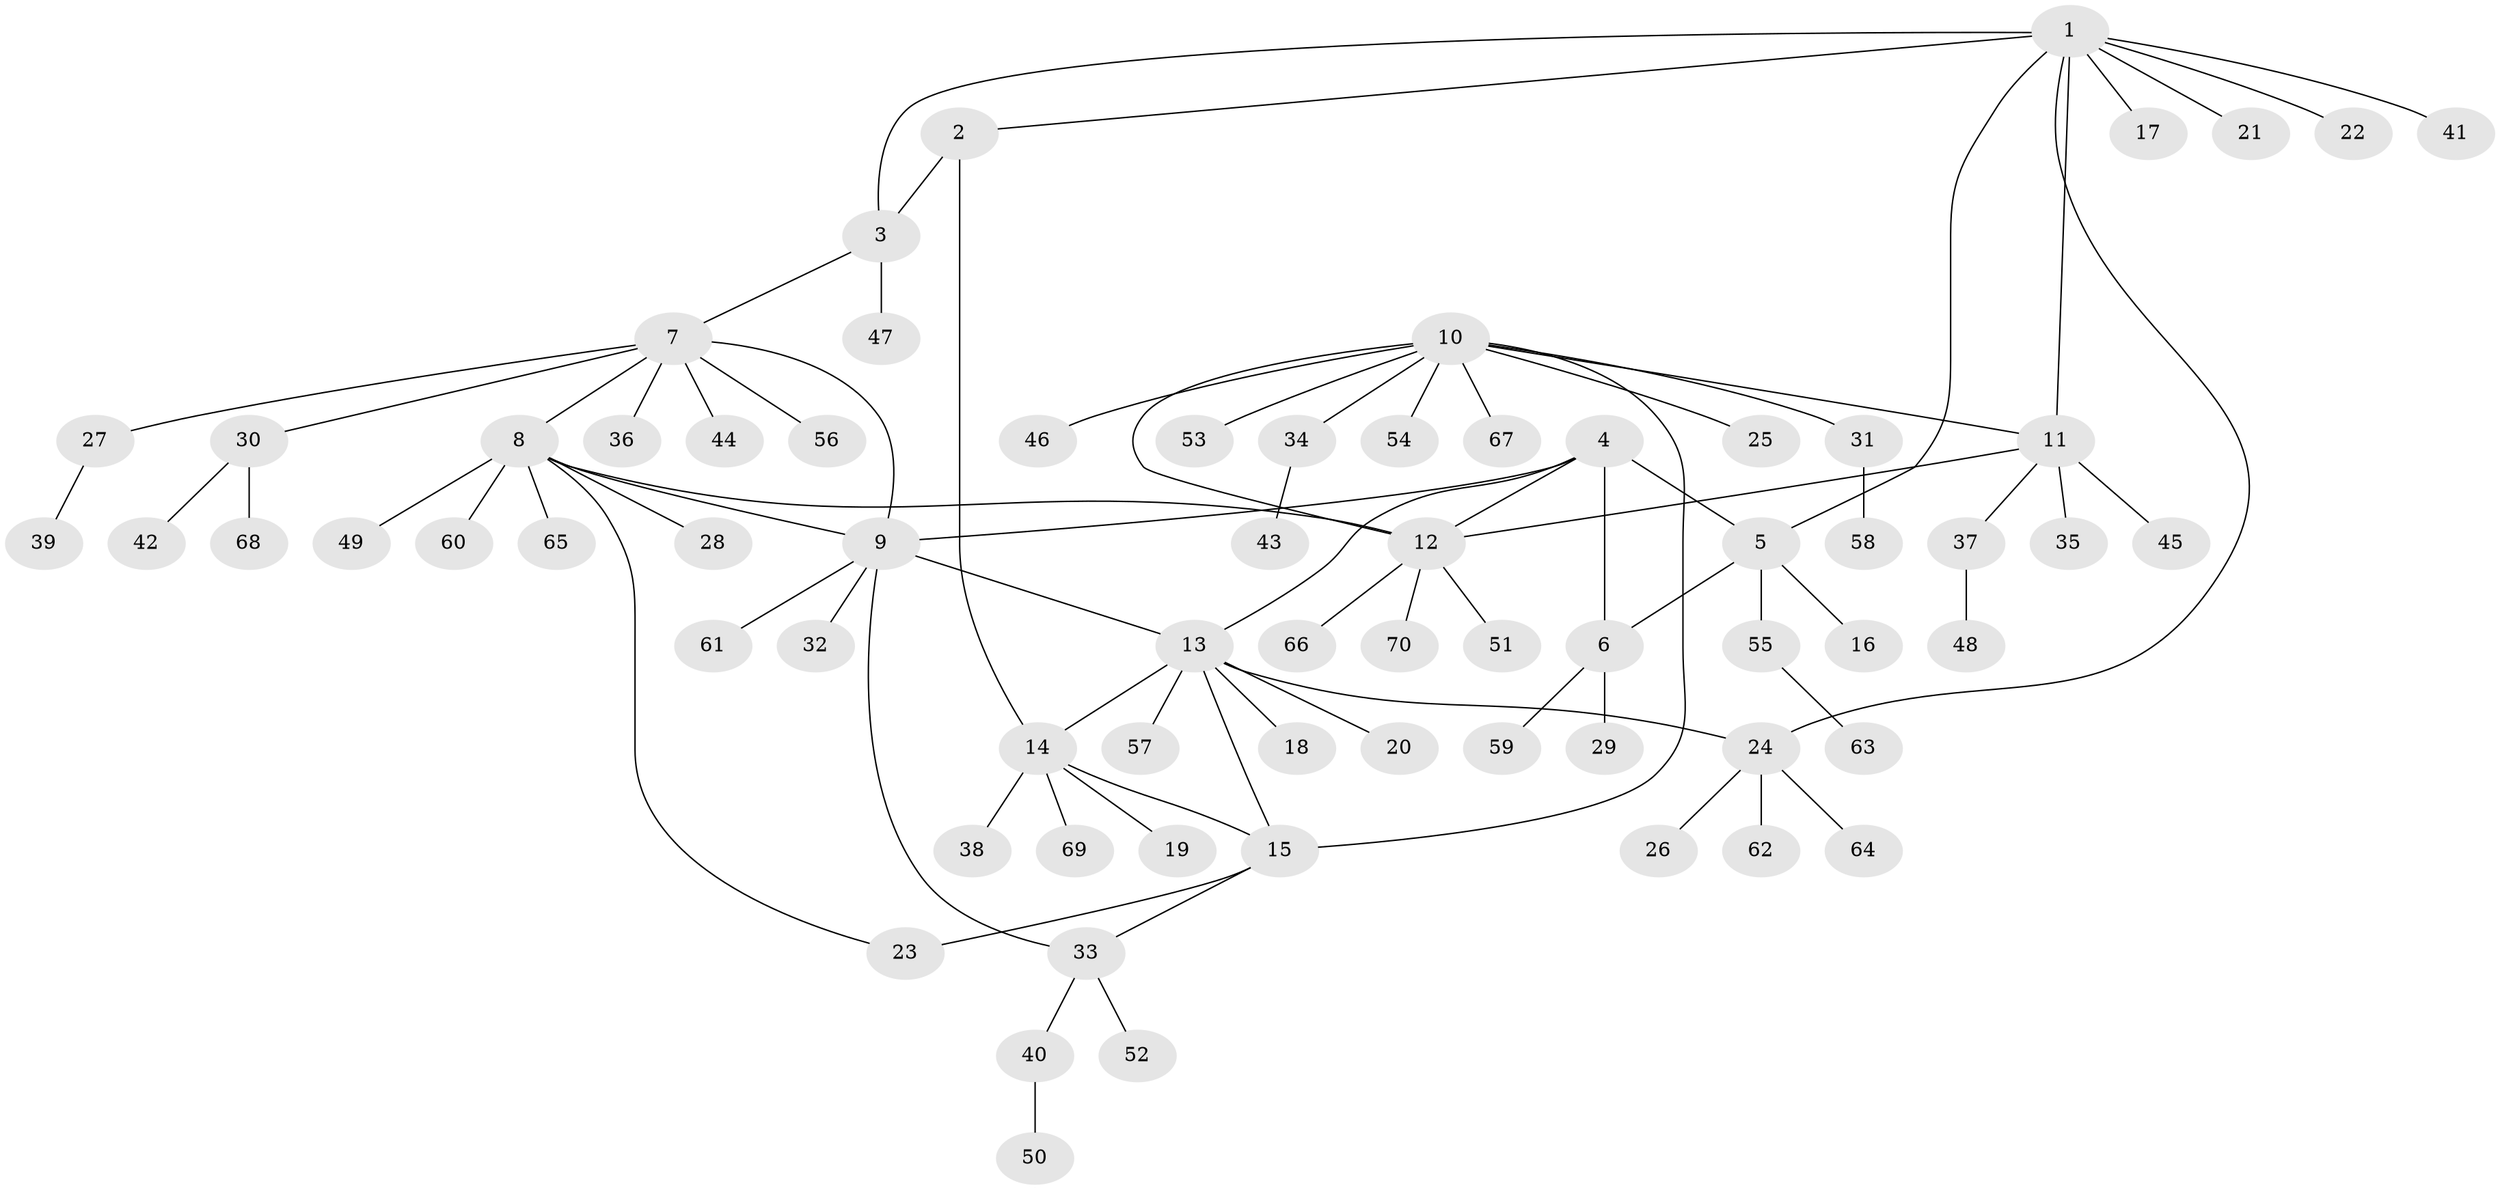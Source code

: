 // coarse degree distribution, {8: 0.02, 3: 0.08, 4: 0.04, 5: 0.08, 7: 0.06, 6: 0.04, 9: 0.02, 1: 0.6, 2: 0.06}
// Generated by graph-tools (version 1.1) at 2025/52/03/04/25 22:52:15]
// undirected, 70 vertices, 83 edges
graph export_dot {
  node [color=gray90,style=filled];
  1;
  2;
  3;
  4;
  5;
  6;
  7;
  8;
  9;
  10;
  11;
  12;
  13;
  14;
  15;
  16;
  17;
  18;
  19;
  20;
  21;
  22;
  23;
  24;
  25;
  26;
  27;
  28;
  29;
  30;
  31;
  32;
  33;
  34;
  35;
  36;
  37;
  38;
  39;
  40;
  41;
  42;
  43;
  44;
  45;
  46;
  47;
  48;
  49;
  50;
  51;
  52;
  53;
  54;
  55;
  56;
  57;
  58;
  59;
  60;
  61;
  62;
  63;
  64;
  65;
  66;
  67;
  68;
  69;
  70;
  1 -- 2;
  1 -- 3;
  1 -- 5;
  1 -- 11;
  1 -- 17;
  1 -- 21;
  1 -- 22;
  1 -- 24;
  1 -- 41;
  2 -- 3;
  2 -- 14;
  3 -- 7;
  3 -- 47;
  4 -- 5;
  4 -- 6;
  4 -- 9;
  4 -- 12;
  4 -- 13;
  5 -- 6;
  5 -- 16;
  5 -- 55;
  6 -- 29;
  6 -- 59;
  7 -- 8;
  7 -- 9;
  7 -- 27;
  7 -- 30;
  7 -- 36;
  7 -- 44;
  7 -- 56;
  8 -- 9;
  8 -- 12;
  8 -- 23;
  8 -- 28;
  8 -- 49;
  8 -- 60;
  8 -- 65;
  9 -- 13;
  9 -- 32;
  9 -- 33;
  9 -- 61;
  10 -- 11;
  10 -- 12;
  10 -- 15;
  10 -- 25;
  10 -- 31;
  10 -- 34;
  10 -- 46;
  10 -- 53;
  10 -- 54;
  10 -- 67;
  11 -- 12;
  11 -- 35;
  11 -- 37;
  11 -- 45;
  12 -- 51;
  12 -- 66;
  12 -- 70;
  13 -- 14;
  13 -- 15;
  13 -- 18;
  13 -- 20;
  13 -- 24;
  13 -- 57;
  14 -- 15;
  14 -- 19;
  14 -- 38;
  14 -- 69;
  15 -- 23;
  15 -- 33;
  24 -- 26;
  24 -- 62;
  24 -- 64;
  27 -- 39;
  30 -- 42;
  30 -- 68;
  31 -- 58;
  33 -- 40;
  33 -- 52;
  34 -- 43;
  37 -- 48;
  40 -- 50;
  55 -- 63;
}
